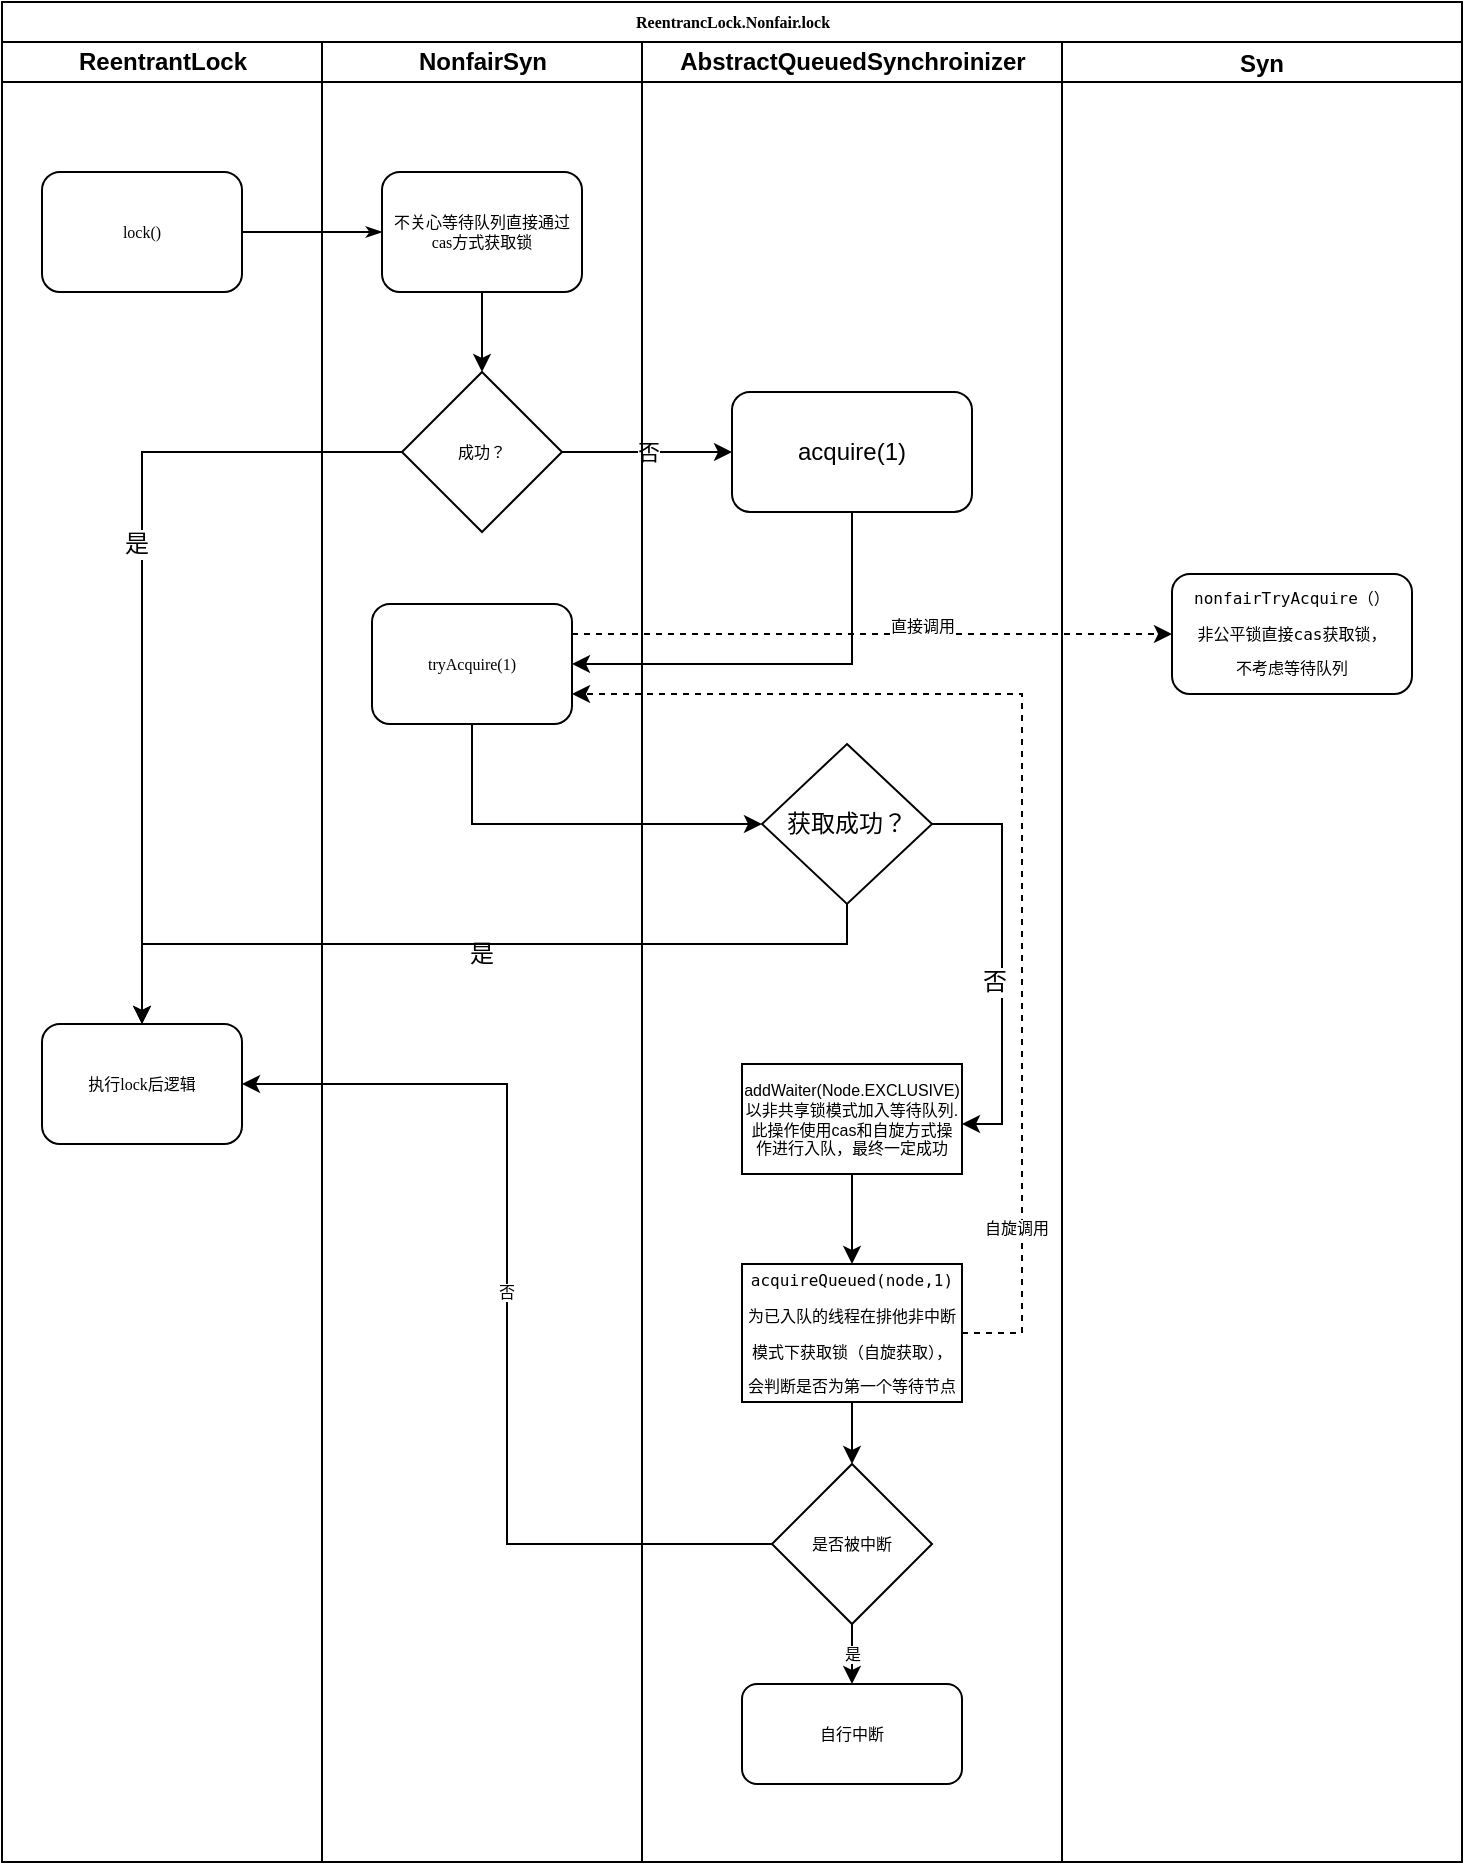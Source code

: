 <mxfile version="10.7.5" type="device"><diagram name="Page-1" id="74e2e168-ea6b-b213-b513-2b3c1d86103e"><mxGraphModel dx="918" dy="682" grid="1" gridSize="10" guides="1" tooltips="1" connect="1" arrows="1" fold="1" page="1" pageScale="1" pageWidth="1100" pageHeight="850" background="#ffffff" math="0" shadow="0"><root><mxCell id="0"/><mxCell id="1" parent="0"/><mxCell id="77e6c97f196da883-1" value="ReentrancLock.Nonfair.lock&lt;br&gt;" style="swimlane;html=1;childLayout=stackLayout;startSize=20;rounded=0;shadow=0;labelBackgroundColor=none;strokeColor=#000000;strokeWidth=1;fillColor=#ffffff;fontFamily=Verdana;fontSize=8;fontColor=#000000;align=center;" parent="1" vertex="1"><mxGeometry x="195" y="35" width="730" height="930" as="geometry"/></mxCell><mxCell id="77e6c97f196da883-2" value="ReentrantLock" style="swimlane;html=1;startSize=20;" parent="77e6c97f196da883-1" vertex="1"><mxGeometry y="20" width="160" height="910" as="geometry"/></mxCell><mxCell id="77e6c97f196da883-8" value="lock()" style="rounded=1;whiteSpace=wrap;html=1;shadow=0;labelBackgroundColor=none;strokeColor=#000000;strokeWidth=1;fillColor=#ffffff;fontFamily=Verdana;fontSize=8;fontColor=#000000;align=center;" parent="77e6c97f196da883-2" vertex="1"><mxGeometry x="20" y="65" width="100" height="60" as="geometry"/></mxCell><mxCell id="UN0acR7SBblToNFz_eeV-16" value="执行lock后逻辑" style="rounded=1;whiteSpace=wrap;html=1;shadow=0;labelBackgroundColor=none;strokeColor=#000000;strokeWidth=1;fillColor=#ffffff;fontFamily=Verdana;fontSize=8;fontColor=#000000;align=center;" parent="77e6c97f196da883-2" vertex="1"><mxGeometry x="20" y="491" width="100" height="60" as="geometry"/></mxCell><mxCell id="77e6c97f196da883-26" style="edgeStyle=orthogonalEdgeStyle;rounded=1;html=1;labelBackgroundColor=none;startArrow=none;startFill=0;startSize=5;endArrow=classicThin;endFill=1;endSize=5;jettySize=auto;orthogonalLoop=1;strokeColor=#000000;strokeWidth=1;fontFamily=Verdana;fontSize=8;fontColor=#000000;entryX=0;entryY=0.5;entryDx=0;entryDy=0;" parent="77e6c97f196da883-1" source="77e6c97f196da883-8" target="UN0acR7SBblToNFz_eeV-42" edge="1"><mxGeometry relative="1" as="geometry"><mxPoint x="155" y="115" as="targetPoint"/></mxGeometry></mxCell><mxCell id="77e6c97f196da883-3" value="NonfairSyn" style="swimlane;html=1;startSize=20;" parent="77e6c97f196da883-1" vertex="1"><mxGeometry x="160" y="20" width="160" height="910" as="geometry"/></mxCell><mxCell id="UN0acR7SBblToNFz_eeV-1" value="tryAcquire(1)&lt;br&gt;" style="rounded=1;whiteSpace=wrap;html=1;shadow=0;labelBackgroundColor=none;strokeColor=#000000;strokeWidth=1;fillColor=#ffffff;fontFamily=Verdana;fontSize=8;fontColor=#000000;align=center;" parent="77e6c97f196da883-3" vertex="1"><mxGeometry x="25" y="281" width="100" height="60" as="geometry"/></mxCell><mxCell id="UN0acR7SBblToNFz_eeV-46" style="edgeStyle=orthogonalEdgeStyle;rounded=0;orthogonalLoop=1;jettySize=auto;html=1;entryX=0.5;entryY=0;entryDx=0;entryDy=0;fontSize=8;" parent="77e6c97f196da883-3" source="UN0acR7SBblToNFz_eeV-42" target="UN0acR7SBblToNFz_eeV-45" edge="1"><mxGeometry relative="1" as="geometry"/></mxCell><mxCell id="UN0acR7SBblToNFz_eeV-42" value="不关心等待队列直接通过cas方式获取锁" style="rounded=1;whiteSpace=wrap;html=1;shadow=0;labelBackgroundColor=none;strokeColor=#000000;strokeWidth=1;fillColor=#ffffff;fontFamily=Verdana;fontSize=8;fontColor=#000000;align=center;" parent="77e6c97f196da883-3" vertex="1"><mxGeometry x="30" y="65" width="100" height="60" as="geometry"/></mxCell><mxCell id="UN0acR7SBblToNFz_eeV-45" value="成功？" style="rhombus;whiteSpace=wrap;html=1;fontSize=8;" parent="77e6c97f196da883-3" vertex="1"><mxGeometry x="40" y="165" width="80" height="80" as="geometry"/></mxCell><mxCell id="UN0acR7SBblToNFz_eeV-13" style="edgeStyle=orthogonalEdgeStyle;rounded=0;orthogonalLoop=1;jettySize=auto;html=1;entryX=0;entryY=0.5;entryDx=0;entryDy=0;" parent="77e6c97f196da883-1" source="UN0acR7SBblToNFz_eeV-1" target="UN0acR7SBblToNFz_eeV-9" edge="1"><mxGeometry relative="1" as="geometry"><Array as="points"><mxPoint x="235" y="411"/></Array></mxGeometry></mxCell><mxCell id="UN0acR7SBblToNFz_eeV-17" style="edgeStyle=orthogonalEdgeStyle;rounded=0;orthogonalLoop=1;jettySize=auto;html=1;" parent="77e6c97f196da883-1" source="UN0acR7SBblToNFz_eeV-9" target="UN0acR7SBblToNFz_eeV-16" edge="1"><mxGeometry relative="1" as="geometry"><Array as="points"><mxPoint x="423" y="471"/><mxPoint x="70" y="471"/></Array></mxGeometry></mxCell><mxCell id="UN0acR7SBblToNFz_eeV-19" value="" style="edgeStyle=orthogonalEdgeStyle;rounded=0;orthogonalLoop=1;jettySize=auto;html=1;" parent="77e6c97f196da883-1" source="UN0acR7SBblToNFz_eeV-9" edge="1"><mxGeometry relative="1" as="geometry"><mxPoint x="480" y="561" as="targetPoint"/><Array as="points"><mxPoint x="500" y="411"/><mxPoint x="500" y="561"/></Array></mxGeometry></mxCell><mxCell id="UN0acR7SBblToNFz_eeV-21" value="否" style="text;html=1;resizable=0;points=[];align=center;verticalAlign=middle;labelBackgroundColor=#ffffff;" parent="UN0acR7SBblToNFz_eeV-19" vertex="1" connectable="0"><mxGeometry x="0.112" y="-4" relative="1" as="geometry"><mxPoint as="offset"/></mxGeometry></mxCell><mxCell id="UN0acR7SBblToNFz_eeV-36" style="edgeStyle=orthogonalEdgeStyle;rounded=0;orthogonalLoop=1;jettySize=auto;html=1;entryX=1;entryY=0.5;entryDx=0;entryDy=0;fontSize=8;" parent="77e6c97f196da883-1" source="UN0acR7SBblToNFz_eeV-30" target="UN0acR7SBblToNFz_eeV-16" edge="1"><mxGeometry relative="1" as="geometry"/></mxCell><mxCell id="UN0acR7SBblToNFz_eeV-37" value="否" style="text;html=1;resizable=0;points=[];align=center;verticalAlign=middle;labelBackgroundColor=#ffffff;fontSize=8;" parent="UN0acR7SBblToNFz_eeV-36" vertex="1" connectable="0"><mxGeometry x="0.046" y="1" relative="1" as="geometry"><mxPoint as="offset"/></mxGeometry></mxCell><mxCell id="UN0acR7SBblToNFz_eeV-40" style="edgeStyle=orthogonalEdgeStyle;rounded=0;orthogonalLoop=1;jettySize=auto;html=1;exitX=1;exitY=0.5;exitDx=0;exitDy=0;entryX=1;entryY=0.75;entryDx=0;entryDy=0;fontSize=8;dashed=1;" parent="77e6c97f196da883-1" source="UN0acR7SBblToNFz_eeV-25" target="UN0acR7SBblToNFz_eeV-1" edge="1"><mxGeometry relative="1" as="geometry"><Array as="points"><mxPoint x="510" y="666"/><mxPoint x="510" y="346"/></Array></mxGeometry></mxCell><mxCell id="UN0acR7SBblToNFz_eeV-41" value="自旋调用&lt;br&gt;" style="text;html=1;resizable=0;points=[];align=center;verticalAlign=middle;labelBackgroundColor=#ffffff;fontSize=8;" parent="UN0acR7SBblToNFz_eeV-40" vertex="1" connectable="0"><mxGeometry x="-0.711" y="3" relative="1" as="geometry"><mxPoint as="offset"/></mxGeometry></mxCell><mxCell id="UN0acR7SBblToNFz_eeV-7" value="否" style="edgeStyle=orthogonalEdgeStyle;rounded=0;orthogonalLoop=1;jettySize=auto;html=1;entryX=0;entryY=0.5;entryDx=0;entryDy=0;exitX=1;exitY=0.5;exitDx=0;exitDy=0;" parent="77e6c97f196da883-1" source="UN0acR7SBblToNFz_eeV-45" target="UN0acR7SBblToNFz_eeV-4" edge="1"><mxGeometry relative="1" as="geometry"><mxPoint x="290" y="225" as="sourcePoint"/></mxGeometry></mxCell><mxCell id="77e6c97f196da883-4" value="AbstractQueuedSynchroinizer&lt;br&gt;" style="swimlane;html=1;startSize=20;" parent="77e6c97f196da883-1" vertex="1"><mxGeometry x="320" y="20" width="210" height="910" as="geometry"/></mxCell><mxCell id="UN0acR7SBblToNFz_eeV-4" value="acquire(1)" style="rounded=1;whiteSpace=wrap;html=1;" parent="77e6c97f196da883-4" vertex="1"><mxGeometry x="45" y="175" width="120" height="60" as="geometry"/></mxCell><mxCell id="UN0acR7SBblToNFz_eeV-9" value="获取成功？" style="rhombus;whiteSpace=wrap;html=1;" parent="77e6c97f196da883-4" vertex="1"><mxGeometry x="60" y="351" width="85" height="80" as="geometry"/></mxCell><mxCell id="UN0acR7SBblToNFz_eeV-27" value="" style="edgeStyle=orthogonalEdgeStyle;rounded=0;orthogonalLoop=1;jettySize=auto;html=1;fontSize=8;" parent="77e6c97f196da883-4" source="UN0acR7SBblToNFz_eeV-20" target="UN0acR7SBblToNFz_eeV-25" edge="1"><mxGeometry relative="1" as="geometry"/></mxCell><mxCell id="UN0acR7SBblToNFz_eeV-20" value="&lt;span style=&quot;font-size: 8px&quot;&gt;addWaiter(&lt;/span&gt;&lt;span style=&quot;font-size: 8px&quot;&gt;Node.&lt;/span&gt;&lt;span style=&quot;font-size: 8px&quot;&gt;EXCLUSIVE&lt;/span&gt;&lt;span style=&quot;font-size: 8px&quot;&gt;)&lt;/span&gt;&lt;span style=&quot;font-size: 8px&quot;&gt;以非共享锁模式加入等待队列.此操作使用cas和自旋方式操作进行入队，最终一定成功&lt;/span&gt;&lt;br style=&quot;font-size: 8px&quot;&gt;" style="rounded=0;whiteSpace=wrap;html=1;fontSize=8;" parent="77e6c97f196da883-4" vertex="1"><mxGeometry x="50" y="511" width="110" height="55" as="geometry"/></mxCell><mxCell id="UN0acR7SBblToNFz_eeV-29" value="" style="edgeStyle=orthogonalEdgeStyle;rounded=0;orthogonalLoop=1;jettySize=auto;html=1;fontSize=8;" parent="77e6c97f196da883-4" source="UN0acR7SBblToNFz_eeV-25" edge="1"><mxGeometry relative="1" as="geometry"><mxPoint x="105" y="711" as="targetPoint"/></mxGeometry></mxCell><mxCell id="UN0acR7SBblToNFz_eeV-25" value="&lt;pre style=&quot;font-size: 8px&quot;&gt;acquireQueued(node,1)&lt;/pre&gt;&lt;pre style=&quot;font-size: 8px&quot;&gt;为已入队的线程在排他非中断&lt;/pre&gt;&lt;pre style=&quot;font-size: 8px&quot;&gt;模式下获取锁（自旋获取），&lt;/pre&gt;&lt;pre style=&quot;font-size: 8px&quot;&gt;会判断是否为第一个等待节点&lt;/pre&gt;" style="rounded=0;whiteSpace=wrap;html=1;fontSize=8;" parent="77e6c97f196da883-4" vertex="1"><mxGeometry x="50" y="611" width="110" height="69" as="geometry"/></mxCell><mxCell id="UN0acR7SBblToNFz_eeV-30" value="是否被中断" style="rhombus;whiteSpace=wrap;html=1;fontSize=8;" parent="77e6c97f196da883-4" vertex="1"><mxGeometry x="65" y="711" width="80" height="80" as="geometry"/></mxCell><mxCell id="UN0acR7SBblToNFz_eeV-34" value="自行中断" style="rounded=1;whiteSpace=wrap;html=1;fontSize=8;" parent="77e6c97f196da883-4" vertex="1"><mxGeometry x="50" y="821" width="110" height="50" as="geometry"/></mxCell><mxCell id="UN0acR7SBblToNFz_eeV-33" value="是" style="edgeStyle=orthogonalEdgeStyle;rounded=0;orthogonalLoop=1;jettySize=auto;html=1;fontSize=8;entryX=0.5;entryY=0;entryDx=0;entryDy=0;" parent="77e6c97f196da883-4" source="UN0acR7SBblToNFz_eeV-30" target="UN0acR7SBblToNFz_eeV-34" edge="1"><mxGeometry relative="1" as="geometry"><mxPoint x="105" y="841" as="targetPoint"/></mxGeometry></mxCell><mxCell id="UN0acR7SBblToNFz_eeV-8" style="edgeStyle=orthogonalEdgeStyle;rounded=0;orthogonalLoop=1;jettySize=auto;html=1;exitX=0.5;exitY=1;exitDx=0;exitDy=0;entryX=1;entryY=0.5;entryDx=0;entryDy=0;" parent="77e6c97f196da883-1" source="UN0acR7SBblToNFz_eeV-4" target="UN0acR7SBblToNFz_eeV-1" edge="1"><mxGeometry relative="1" as="geometry"/></mxCell><mxCell id="UN0acR7SBblToNFz_eeV-43" style="edgeStyle=orthogonalEdgeStyle;rounded=0;orthogonalLoop=1;jettySize=auto;html=1;fontSize=8;exitX=0;exitY=0.5;exitDx=0;exitDy=0;" parent="77e6c97f196da883-1" source="UN0acR7SBblToNFz_eeV-45" edge="1" target="UN0acR7SBblToNFz_eeV-16"><mxGeometry relative="1" as="geometry"><mxPoint x="70" y="512" as="targetPoint"/><Array as="points"><mxPoint x="70" y="225"/></Array></mxGeometry></mxCell><mxCell id="Uq-_Qfpy05Rc14rVhDId-1" value="是" style="text;html=1;resizable=0;points=[];align=center;verticalAlign=middle;labelBackgroundColor=#ffffff;" vertex="1" connectable="0" parent="UN0acR7SBblToNFz_eeV-43"><mxGeometry x="-0.375" y="46" relative="1" as="geometry"><mxPoint x="-49" y="46" as="offset"/></mxGeometry></mxCell><mxCell id="UN0acR7SBblToNFz_eeV-61" style="edgeStyle=orthogonalEdgeStyle;rounded=0;orthogonalLoop=1;jettySize=auto;html=1;exitX=1;exitY=0.25;exitDx=0;exitDy=0;fontSize=8;dashed=1;entryX=0;entryY=0.5;entryDx=0;entryDy=0;" parent="77e6c97f196da883-1" source="UN0acR7SBblToNFz_eeV-1" target="UN0acR7SBblToNFz_eeV-60" edge="1"><mxGeometry relative="1" as="geometry"><mxPoint x="595" y="316" as="targetPoint"/></mxGeometry></mxCell><mxCell id="UN0acR7SBblToNFz_eeV-62" value="直接调用" style="text;html=1;resizable=0;points=[];align=center;verticalAlign=middle;labelBackgroundColor=#ffffff;fontSize=8;" parent="UN0acR7SBblToNFz_eeV-61" vertex="1" connectable="0"><mxGeometry x="0.167" y="4" relative="1" as="geometry"><mxPoint as="offset"/></mxGeometry></mxCell><mxCell id="UN0acR7SBblToNFz_eeV-59" value="Syn" style="swimlane;fontSize=12;startSize=20;" parent="77e6c97f196da883-1" vertex="1"><mxGeometry x="530" y="20" width="200" height="910" as="geometry"/></mxCell><mxCell id="UN0acR7SBblToNFz_eeV-60" value="&lt;pre&gt;nonfairTryAcquire（）&lt;/pre&gt;&lt;pre&gt;非公平锁直接cas获取锁，&lt;/pre&gt;&lt;pre&gt;不考虑等待队列&lt;br&gt;&lt;/pre&gt;" style="rounded=1;whiteSpace=wrap;html=1;fontSize=8;" parent="UN0acR7SBblToNFz_eeV-59" vertex="1"><mxGeometry x="55" y="266" width="120" height="60" as="geometry"/></mxCell><mxCell id="UN0acR7SBblToNFz_eeV-18" value="是" style="text;html=1;resizable=0;points=[];autosize=1;align=left;verticalAlign=top;spacingTop=-4;" parent="1" vertex="1"><mxGeometry x="427" y="501" width="30" height="20" as="geometry"/></mxCell></root></mxGraphModel></diagram></mxfile>